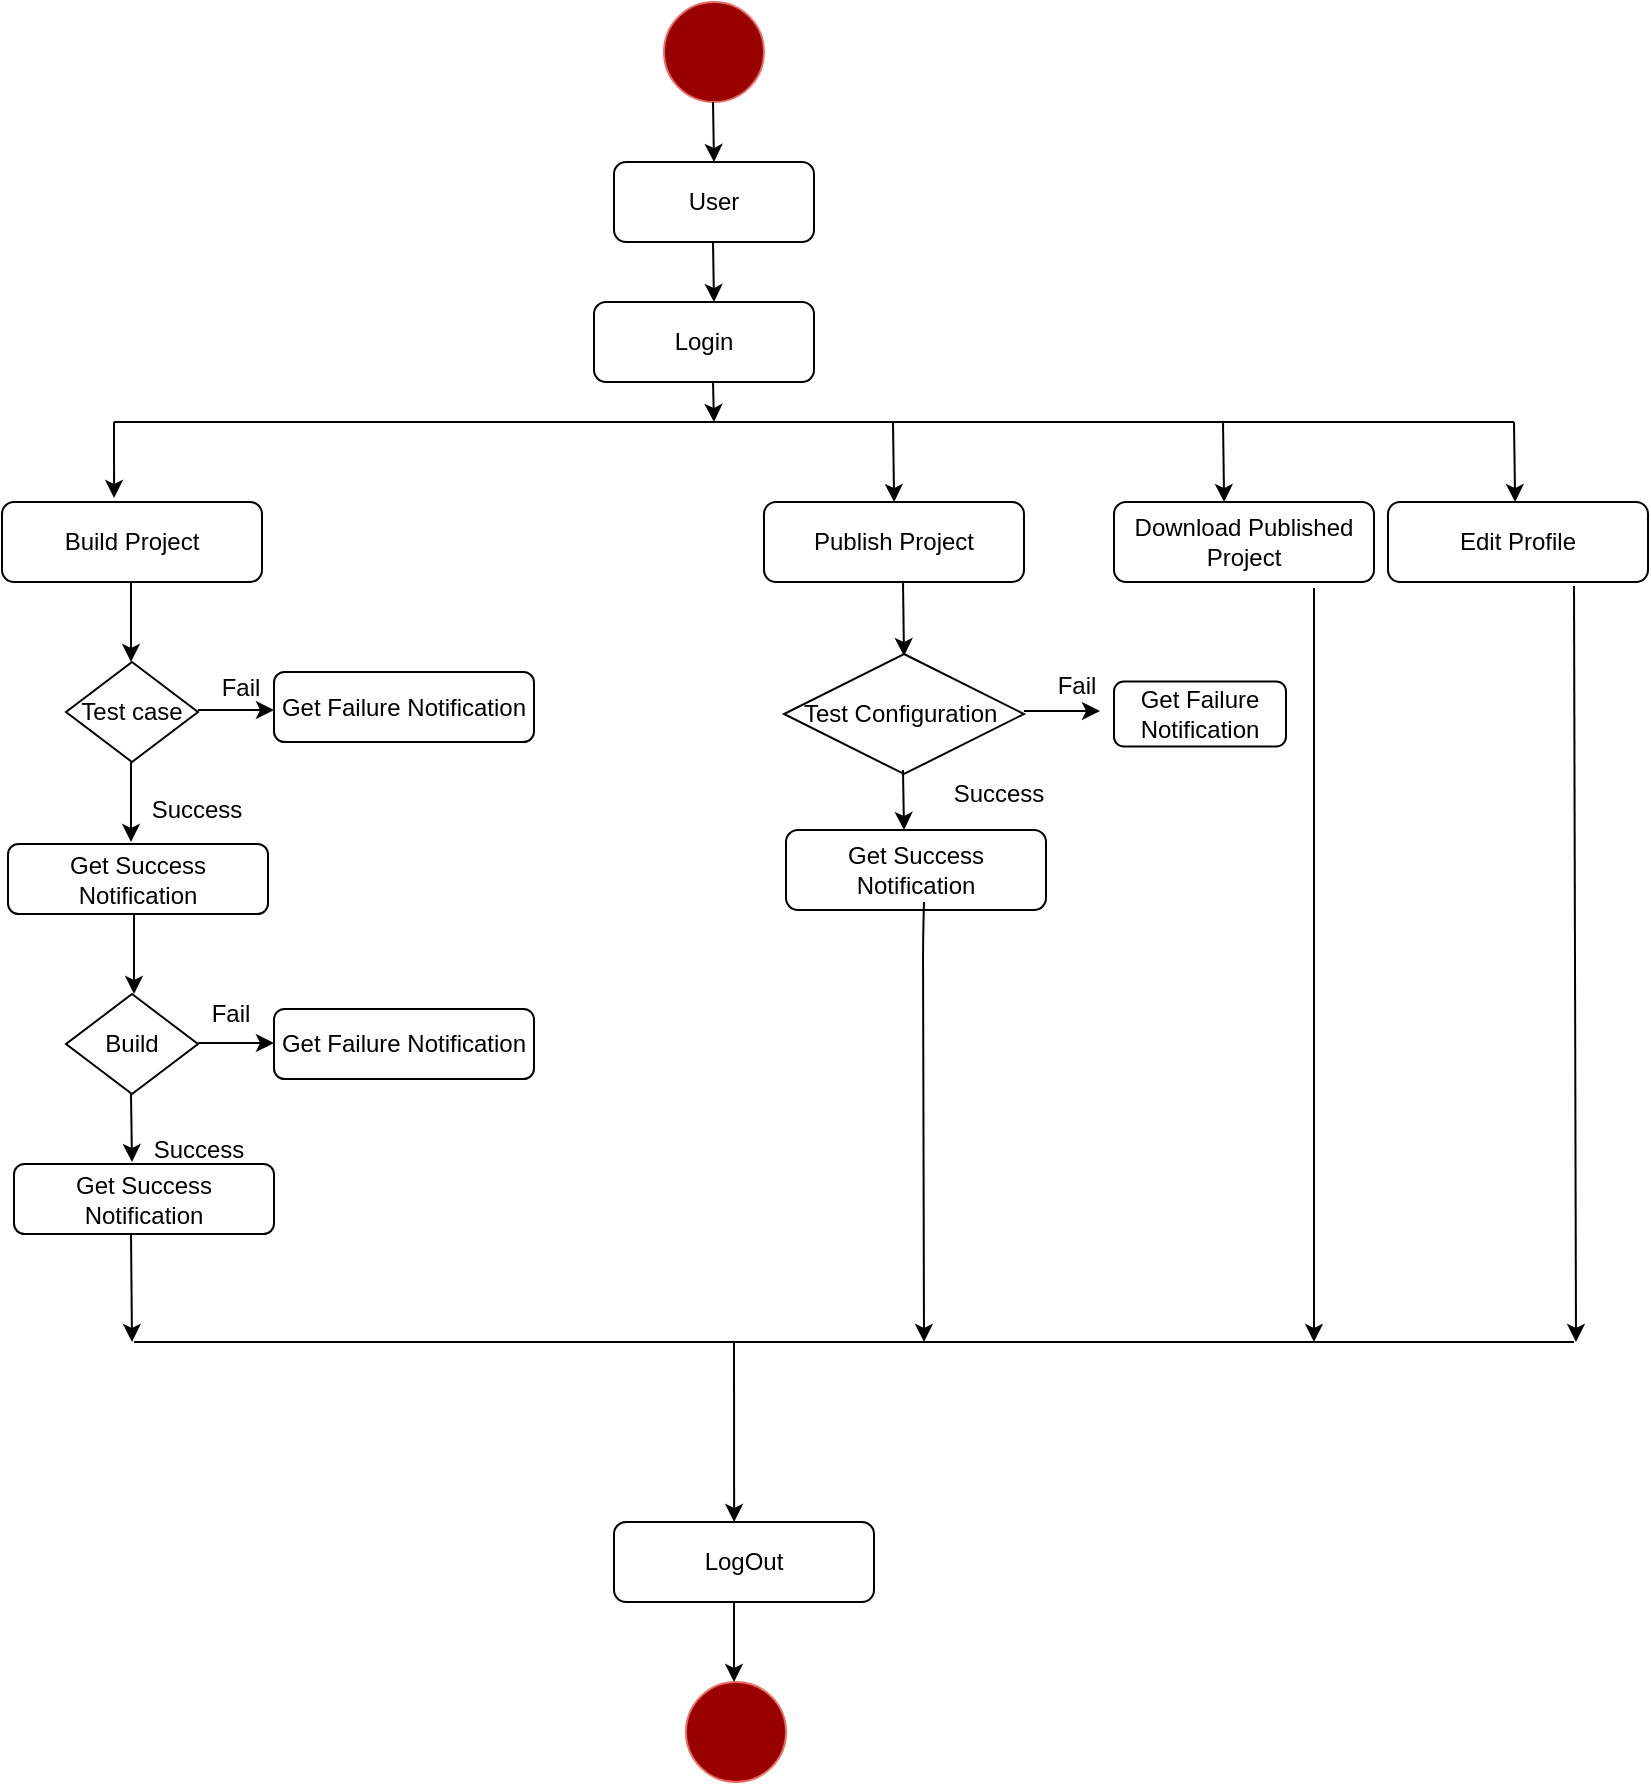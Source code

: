 <mxfile version="12.7.8" type="device"><diagram id="OYSoBTVOjam-hmrNPuK0" name="Page-1"><mxGraphModel dx="1108" dy="433" grid="1" gridSize="10" guides="1" tooltips="1" connect="1" arrows="1" fold="1" page="1" pageScale="1" pageWidth="827" pageHeight="1169" math="0" shadow="0"><root><mxCell id="0"/><mxCell id="1" parent="0"/><mxCell id="sASjDIflYXb0S_tbayEt-1" value="User" style="rounded=1;whiteSpace=wrap;html=1;" vertex="1" parent="1"><mxGeometry x="310" y="90" width="100" height="40" as="geometry"/></mxCell><mxCell id="sASjDIflYXb0S_tbayEt-2" value="Login" style="rounded=1;whiteSpace=wrap;html=1;" vertex="1" parent="1"><mxGeometry x="300" y="160" width="110" height="40" as="geometry"/></mxCell><mxCell id="sASjDIflYXb0S_tbayEt-3" value="Edit Profile" style="rounded=1;whiteSpace=wrap;html=1;" vertex="1" parent="1"><mxGeometry x="697" y="260" width="130" height="40" as="geometry"/></mxCell><mxCell id="sASjDIflYXb0S_tbayEt-4" value="&lt;span style=&quot;white-space: normal&quot;&gt;Download Published Project&lt;/span&gt;" style="rounded=1;whiteSpace=wrap;html=1;" vertex="1" parent="1"><mxGeometry x="560" y="260" width="130" height="40" as="geometry"/></mxCell><mxCell id="sASjDIflYXb0S_tbayEt-7" value="Build Project" style="rounded=1;whiteSpace=wrap;html=1;" vertex="1" parent="1"><mxGeometry x="4" y="260" width="130" height="40" as="geometry"/></mxCell><mxCell id="sASjDIflYXb0S_tbayEt-8" value="Get Success Notification" style="rounded=1;whiteSpace=wrap;html=1;" vertex="1" parent="1"><mxGeometry x="396" y="424" width="130" height="40" as="geometry"/></mxCell><mxCell id="sASjDIflYXb0S_tbayEt-9" value="LogOut" style="rounded=1;whiteSpace=wrap;html=1;" vertex="1" parent="1"><mxGeometry x="310" y="770" width="130" height="40" as="geometry"/></mxCell><mxCell id="sASjDIflYXb0S_tbayEt-11" value="" style="ellipse;whiteSpace=wrap;html=1;aspect=fixed;strokeColor=#EA6B66;fillColor=#990000;" vertex="1" parent="1"><mxGeometry x="335" y="10" width="50" height="50" as="geometry"/></mxCell><mxCell id="sASjDIflYXb0S_tbayEt-12" value="" style="endArrow=classic;html=1;entryX=0.5;entryY=0;entryDx=0;entryDy=0;" edge="1" parent="1" target="sASjDIflYXb0S_tbayEt-1"><mxGeometry width="50" height="50" relative="1" as="geometry"><mxPoint x="359.5" y="60" as="sourcePoint"/><mxPoint x="360" y="80" as="targetPoint"/></mxGeometry></mxCell><mxCell id="sASjDIflYXb0S_tbayEt-13" value="" style="endArrow=classic;html=1;entryX=0.5;entryY=0;entryDx=0;entryDy=0;" edge="1" parent="1"><mxGeometry width="50" height="50" relative="1" as="geometry"><mxPoint x="359.5" y="130" as="sourcePoint"/><mxPoint x="360" y="160" as="targetPoint"/></mxGeometry></mxCell><mxCell id="sASjDIflYXb0S_tbayEt-15" value="" style="endArrow=classic;html=1;" edge="1" parent="1"><mxGeometry width="50" height="50" relative="1" as="geometry"><mxPoint x="454.5" y="300" as="sourcePoint"/><mxPoint x="455" y="337" as="targetPoint"/><Array as="points"/></mxGeometry></mxCell><mxCell id="sASjDIflYXb0S_tbayEt-16" value="" style="endArrow=classic;html=1;" edge="1" parent="1"><mxGeometry width="50" height="50" relative="1" as="geometry"><mxPoint x="359.5" y="200" as="sourcePoint"/><mxPoint x="360" y="220" as="targetPoint"/></mxGeometry></mxCell><mxCell id="sASjDIflYXb0S_tbayEt-17" value="" style="endArrow=none;html=1;" edge="1" parent="1"><mxGeometry width="50" height="50" relative="1" as="geometry"><mxPoint x="60" y="220" as="sourcePoint"/><mxPoint x="760" y="220" as="targetPoint"/></mxGeometry></mxCell><mxCell id="sASjDIflYXb0S_tbayEt-18" value="" style="endArrow=classic;html=1;entryX=0.431;entryY=-0.05;entryDx=0;entryDy=0;entryPerimeter=0;" edge="1" parent="1" target="sASjDIflYXb0S_tbayEt-7"><mxGeometry width="50" height="50" relative="1" as="geometry"><mxPoint x="60" y="220" as="sourcePoint"/><mxPoint x="54.56" y="260" as="targetPoint"/></mxGeometry></mxCell><mxCell id="sASjDIflYXb0S_tbayEt-21" value="" style="endArrow=classic;html=1;entryX=0.312;entryY=0;entryDx=0;entryDy=0;entryPerimeter=0;" edge="1" parent="1"><mxGeometry width="50" height="50" relative="1" as="geometry"><mxPoint x="614.5" y="220" as="sourcePoint"/><mxPoint x="615.06" y="260" as="targetPoint"/></mxGeometry></mxCell><mxCell id="sASjDIflYXb0S_tbayEt-22" value="" style="endArrow=classic;html=1;entryX=0.312;entryY=0;entryDx=0;entryDy=0;entryPerimeter=0;" edge="1" parent="1"><mxGeometry width="50" height="50" relative="1" as="geometry"><mxPoint x="760" y="220" as="sourcePoint"/><mxPoint x="760.56" y="260" as="targetPoint"/></mxGeometry></mxCell><mxCell id="sASjDIflYXb0S_tbayEt-23" value="" style="endArrow=none;html=1;" edge="1" parent="1"><mxGeometry width="50" height="50" relative="1" as="geometry"><mxPoint x="70" y="680" as="sourcePoint"/><mxPoint x="790" y="680" as="targetPoint"/></mxGeometry></mxCell><mxCell id="sASjDIflYXb0S_tbayEt-25" value="" style="endArrow=classic;html=1;" edge="1" parent="1"><mxGeometry width="50" height="50" relative="1" as="geometry"><mxPoint x="790" y="302" as="sourcePoint"/><mxPoint x="791" y="680" as="targetPoint"/></mxGeometry></mxCell><mxCell id="sASjDIflYXb0S_tbayEt-30" value="" style="endArrow=classic;html=1;" edge="1" parent="1"><mxGeometry width="50" height="50" relative="1" as="geometry"><mxPoint x="660" y="303" as="sourcePoint"/><mxPoint x="660" y="680" as="targetPoint"/><Array as="points"/></mxGeometry></mxCell><mxCell id="sASjDIflYXb0S_tbayEt-38" value="Publish Project" style="rounded=1;whiteSpace=wrap;html=1;" vertex="1" parent="1"><mxGeometry x="385" y="260" width="130" height="40" as="geometry"/></mxCell><mxCell id="sASjDIflYXb0S_tbayEt-39" value="" style="endArrow=classic;html=1;entryX=0.312;entryY=0;entryDx=0;entryDy=0;entryPerimeter=0;" edge="1" parent="1"><mxGeometry width="50" height="50" relative="1" as="geometry"><mxPoint x="449.5" y="220" as="sourcePoint"/><mxPoint x="450.06" y="260" as="targetPoint"/></mxGeometry></mxCell><mxCell id="sASjDIflYXb0S_tbayEt-42" value="Test case" style="rhombus;whiteSpace=wrap;html=1;" vertex="1" parent="1"><mxGeometry x="36" y="340" width="66" height="50" as="geometry"/></mxCell><mxCell id="sASjDIflYXb0S_tbayEt-43" value="" style="endArrow=classic;html=1;" edge="1" parent="1"><mxGeometry width="50" height="50" relative="1" as="geometry"><mxPoint x="68.5" y="300" as="sourcePoint"/><mxPoint x="68.5" y="340" as="targetPoint"/></mxGeometry></mxCell><mxCell id="sASjDIflYXb0S_tbayEt-44" value="" style="endArrow=classic;html=1;" edge="1" parent="1"><mxGeometry width="50" height="50" relative="1" as="geometry"><mxPoint x="68.5" y="390" as="sourcePoint"/><mxPoint x="68.5" y="430" as="targetPoint"/></mxGeometry></mxCell><mxCell id="sASjDIflYXb0S_tbayEt-45" value="Success" style="text;html=1;align=center;verticalAlign=middle;resizable=0;points=[];autosize=1;" vertex="1" parent="1"><mxGeometry x="71" y="404" width="60" height="20" as="geometry"/></mxCell><mxCell id="sASjDIflYXb0S_tbayEt-46" value="" style="endArrow=classic;html=1;" edge="1" parent="1"><mxGeometry width="50" height="50" relative="1" as="geometry"><mxPoint x="102" y="364" as="sourcePoint"/><mxPoint x="140" y="364" as="targetPoint"/></mxGeometry></mxCell><mxCell id="sASjDIflYXb0S_tbayEt-49" value="Get Failure Notification" style="rounded=1;whiteSpace=wrap;html=1;" vertex="1" parent="1"><mxGeometry x="140" y="345" width="130" height="35" as="geometry"/></mxCell><mxCell id="sASjDIflYXb0S_tbayEt-50" value="Get Success Notification" style="rounded=1;whiteSpace=wrap;html=1;" vertex="1" parent="1"><mxGeometry x="7" y="431" width="130" height="35" as="geometry"/></mxCell><mxCell id="sASjDIflYXb0S_tbayEt-51" value="Build" style="rhombus;whiteSpace=wrap;html=1;" vertex="1" parent="1"><mxGeometry x="36" y="506" width="66" height="50" as="geometry"/></mxCell><mxCell id="sASjDIflYXb0S_tbayEt-52" value="" style="endArrow=classic;html=1;entryX=0.462;entryY=0;entryDx=0;entryDy=0;entryPerimeter=0;" edge="1" parent="1" target="sASjDIflYXb0S_tbayEt-9"><mxGeometry width="50" height="50" relative="1" as="geometry"><mxPoint x="370" y="680" as="sourcePoint"/><mxPoint x="380" y="760" as="targetPoint"/></mxGeometry></mxCell><mxCell id="sASjDIflYXb0S_tbayEt-53" value="" style="ellipse;whiteSpace=wrap;html=1;aspect=fixed;strokeColor=#EA6B66;fillColor=#990000;" vertex="1" parent="1"><mxGeometry x="346" y="850" width="50" height="50" as="geometry"/></mxCell><mxCell id="sASjDIflYXb0S_tbayEt-56" value="" style="endArrow=classic;html=1;" edge="1" parent="1"><mxGeometry width="50" height="50" relative="1" as="geometry"><mxPoint x="70" y="466" as="sourcePoint"/><mxPoint x="70" y="506" as="targetPoint"/></mxGeometry></mxCell><mxCell id="sASjDIflYXb0S_tbayEt-59" value="Get Failure Notification" style="rounded=1;whiteSpace=wrap;html=1;" vertex="1" parent="1"><mxGeometry x="140" y="513.5" width="130" height="35" as="geometry"/></mxCell><mxCell id="sASjDIflYXb0S_tbayEt-62" value="" style="endArrow=classic;html=1;" edge="1" parent="1"><mxGeometry width="50" height="50" relative="1" as="geometry"><mxPoint x="102" y="530.5" as="sourcePoint"/><mxPoint x="140" y="530.5" as="targetPoint"/></mxGeometry></mxCell><mxCell id="sASjDIflYXb0S_tbayEt-63" value="Get Success Notification" style="rounded=1;whiteSpace=wrap;html=1;" vertex="1" parent="1"><mxGeometry x="10" y="591" width="130" height="35" as="geometry"/></mxCell><mxCell id="sASjDIflYXb0S_tbayEt-64" value="" style="endArrow=classic;html=1;" edge="1" parent="1"><mxGeometry width="50" height="50" relative="1" as="geometry"><mxPoint x="68.5" y="556" as="sourcePoint"/><mxPoint x="69" y="590" as="targetPoint"/></mxGeometry></mxCell><mxCell id="sASjDIflYXb0S_tbayEt-65" value="" style="endArrow=classic;html=1;" edge="1" parent="1"><mxGeometry width="50" height="50" relative="1" as="geometry"><mxPoint x="68.5" y="626" as="sourcePoint"/><mxPoint x="69" y="680" as="targetPoint"/></mxGeometry></mxCell><mxCell id="sASjDIflYXb0S_tbayEt-66" value="Test Configuration&amp;nbsp;" style="rhombus;whiteSpace=wrap;html=1;" vertex="1" parent="1"><mxGeometry x="395" y="336" width="120" height="60" as="geometry"/></mxCell><mxCell id="sASjDIflYXb0S_tbayEt-67" value="" style="endArrow=classic;html=1;" edge="1" parent="1"><mxGeometry width="50" height="50" relative="1" as="geometry"><mxPoint x="465" y="460" as="sourcePoint"/><mxPoint x="465" y="680" as="targetPoint"/><Array as="points"><mxPoint x="464.5" y="480"/></Array></mxGeometry></mxCell><mxCell id="sASjDIflYXb0S_tbayEt-68" value="" style="endArrow=classic;html=1;" edge="1" parent="1"><mxGeometry width="50" height="50" relative="1" as="geometry"><mxPoint x="454.5" y="394" as="sourcePoint"/><mxPoint x="455" y="424" as="targetPoint"/><Array as="points"/></mxGeometry></mxCell><mxCell id="sASjDIflYXb0S_tbayEt-69" value="Success" style="text;html=1;align=center;verticalAlign=middle;resizable=0;points=[];autosize=1;" vertex="1" parent="1"><mxGeometry x="72" y="574" width="60" height="20" as="geometry"/></mxCell><mxCell id="sASjDIflYXb0S_tbayEt-71" value="Success" style="text;html=1;align=center;verticalAlign=middle;resizable=0;points=[];autosize=1;" vertex="1" parent="1"><mxGeometry x="472" y="396" width="60" height="20" as="geometry"/></mxCell><mxCell id="sASjDIflYXb0S_tbayEt-72" value="" style="endArrow=classic;html=1;" edge="1" parent="1"><mxGeometry width="50" height="50" relative="1" as="geometry"><mxPoint x="515" y="364.5" as="sourcePoint"/><mxPoint x="553" y="364.5" as="targetPoint"/></mxGeometry></mxCell><mxCell id="sASjDIflYXb0S_tbayEt-73" value="Get Failure Notification" style="rounded=1;whiteSpace=wrap;html=1;" vertex="1" parent="1"><mxGeometry x="560" y="349.75" width="86" height="32.5" as="geometry"/></mxCell><mxCell id="sASjDIflYXb0S_tbayEt-74" value="" style="endArrow=classic;html=1;" edge="1" parent="1"><mxGeometry width="50" height="50" relative="1" as="geometry"><mxPoint x="370" y="810" as="sourcePoint"/><mxPoint x="370" y="850" as="targetPoint"/></mxGeometry></mxCell><mxCell id="sASjDIflYXb0S_tbayEt-77" value="Fail" style="text;html=1;align=center;verticalAlign=middle;resizable=0;points=[];autosize=1;" vertex="1" parent="1"><mxGeometry x="108" y="343" width="30" height="20" as="geometry"/></mxCell><mxCell id="sASjDIflYXb0S_tbayEt-84" value="Fail" style="text;html=1;align=center;verticalAlign=middle;resizable=0;points=[];autosize=1;" vertex="1" parent="1"><mxGeometry x="526" y="341.75" width="30" height="20" as="geometry"/></mxCell><mxCell id="sASjDIflYXb0S_tbayEt-85" value="Fail" style="text;html=1;align=center;verticalAlign=middle;resizable=0;points=[];autosize=1;" vertex="1" parent="1"><mxGeometry x="103" y="506" width="30" height="20" as="geometry"/></mxCell></root></mxGraphModel></diagram></mxfile>